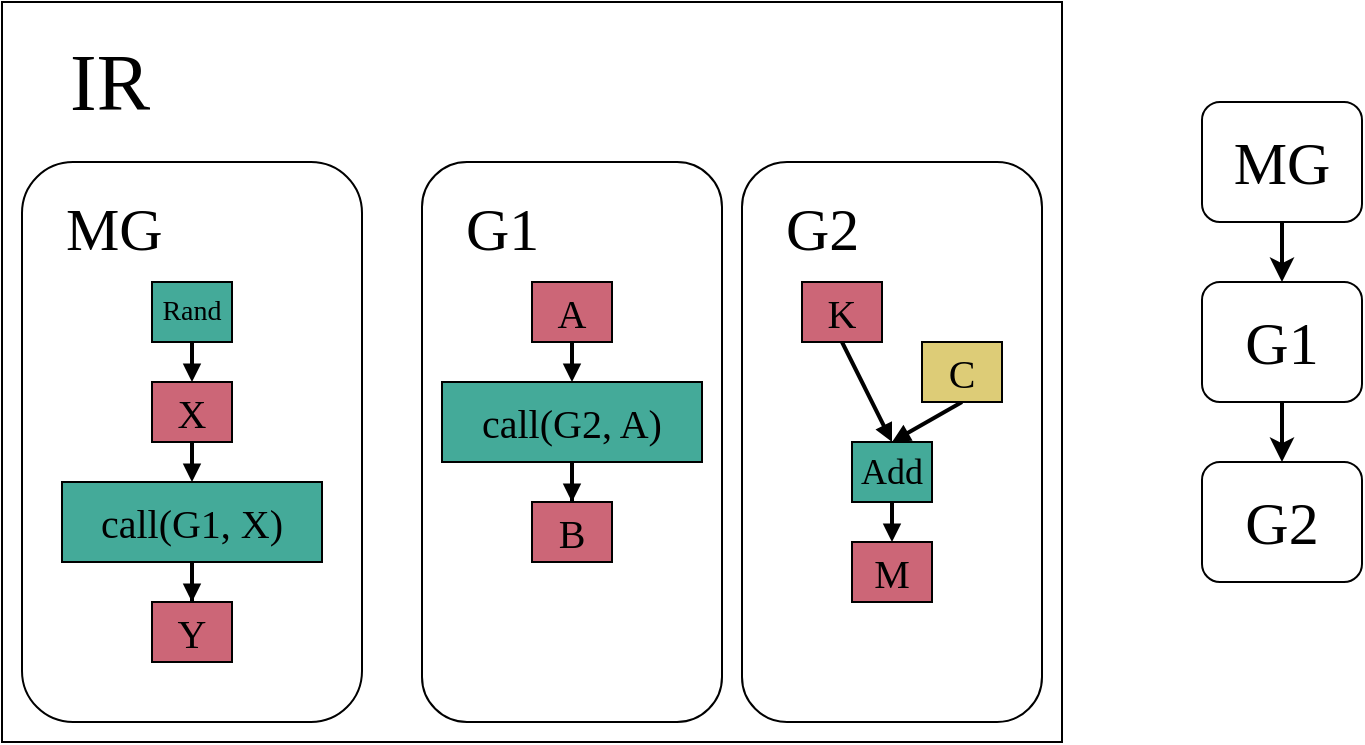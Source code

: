 <!-- @generated -->
<mxfile>
    <diagram id="WN-x4UFUezwjVK78y_tp" name="Page-1">
        <mxGraphModel dx="706" dy="492" grid="1" gridSize="10" guides="1" tooltips="1" connect="1" arrows="1" fold="1" page="1" pageScale="1" pageWidth="827" pageHeight="1169" math="0" shadow="0">
            <root>
                <mxCell id="0"/>
                <mxCell id="1" parent="0"/>
                <mxCell id="USTvRetl1LjrHLaNF0Dz-2" value="IR" style="rounded=0;whiteSpace=wrap;html=1;align=left;verticalAlign=top;fontSize=40;fontFamily=Verdana;spacingTop=10;spacingLeft=32;glass=0;fontColor=default;fillColor=#FFFFFF;" parent="1" vertex="1">
                    <mxGeometry x="30" y="50" width="530" height="370" as="geometry"/>
                </mxCell>
                <mxCell id="USTvRetl1LjrHLaNF0Dz-4" value="MG" style="rounded=1;whiteSpace=wrap;html=1;align=left;verticalAlign=top;fontSize=30;fontFamily=Verdana;spacingTop=9;spacingLeft=20;" parent="1" vertex="1">
                    <mxGeometry x="40" y="130" width="170" height="280" as="geometry"/>
                </mxCell>
                <mxCell id="USTvRetl1LjrHLaNF0Dz-26" value="" style="group" parent="1" vertex="1" connectable="0">
                    <mxGeometry x="400" y="130" width="150" height="280" as="geometry"/>
                </mxCell>
                <mxCell id="USTvRetl1LjrHLaNF0Dz-7" value="G2" style="rounded=1;whiteSpace=wrap;html=1;align=left;verticalAlign=top;fontSize=30;fontFamily=Verdana;spacingTop=9;spacingLeft=20;" parent="USTvRetl1LjrHLaNF0Dz-26" vertex="1">
                    <mxGeometry width="150" height="280" as="geometry"/>
                </mxCell>
                <mxCell id="Lj1kcJ15nHwfbVdAIqUV-26" value="K" style="rounded=0;whiteSpace=wrap;html=1;fontFamily=Verdana;fontSize=20;align=center;verticalAlign=middle;labelBackgroundColor=none;fillColor=#CC6677;" parent="USTvRetl1LjrHLaNF0Dz-26" vertex="1">
                    <mxGeometry x="30" y="60" width="40" height="30" as="geometry"/>
                </mxCell>
                <mxCell id="Lj1kcJ15nHwfbVdAIqUV-29" value="" style="endArrow=block;html=1;rounded=0;strokeWidth=2;endSize=4;endFill=1;exitX=0.5;exitY=1;exitDx=0;exitDy=0;entryX=0.5;entryY=0;entryDx=0;entryDy=0;" parent="USTvRetl1LjrHLaNF0Dz-26" source="Lj1kcJ15nHwfbVdAIqUV-26" target="Lj1kcJ15nHwfbVdAIqUV-33" edge="1">
                    <mxGeometry x="410" y="190" width="50" height="50" as="geometry">
                        <mxPoint x="210" y="480" as="sourcePoint"/>
                        <mxPoint x="75" y="110" as="targetPoint"/>
                    </mxGeometry>
                </mxCell>
                <mxCell id="Lj1kcJ15nHwfbVdAIqUV-33" value="Add" style="rounded=0;whiteSpace=wrap;html=1;fontFamily=Verdana;fontSize=18;align=center;verticalAlign=middle;labelBackgroundColor=none;fillColor=#44AA99;" parent="USTvRetl1LjrHLaNF0Dz-26" vertex="1">
                    <mxGeometry x="55" y="140" width="40" height="30" as="geometry"/>
                </mxCell>
                <mxCell id="Lj1kcJ15nHwfbVdAIqUV-35" value="" style="endArrow=block;html=1;rounded=0;strokeWidth=2;endSize=4;endFill=1;exitX=0.5;exitY=1;exitDx=0;exitDy=0;entryX=0.5;entryY=0;entryDx=0;entryDy=0;" parent="USTvRetl1LjrHLaNF0Dz-26" target="Lj1kcJ15nHwfbVdAIqUV-33" edge="1">
                    <mxGeometry x="170" y="90" width="50" height="50" as="geometry">
                        <mxPoint x="110" y="120.0" as="sourcePoint"/>
                        <mxPoint x="235" y="170" as="targetPoint"/>
                    </mxGeometry>
                </mxCell>
                <mxCell id="Lj1kcJ15nHwfbVdAIqUV-36" value="M" style="rounded=0;whiteSpace=wrap;html=1;fontFamily=Verdana;fontSize=20;align=center;verticalAlign=middle;labelBackgroundColor=none;fillColor=#CC6677;" parent="USTvRetl1LjrHLaNF0Dz-26" vertex="1">
                    <mxGeometry x="55" y="190" width="40" height="30" as="geometry"/>
                </mxCell>
                <mxCell id="Lj1kcJ15nHwfbVdAIqUV-37" value="" style="endArrow=block;html=1;rounded=0;strokeWidth=2;endSize=4;endFill=1;exitX=0.5;exitY=1;exitDx=0;exitDy=0;entryX=0.5;entryY=0;entryDx=0;entryDy=0;" parent="USTvRetl1LjrHLaNF0Dz-26" source="Lj1kcJ15nHwfbVdAIqUV-33" target="Lj1kcJ15nHwfbVdAIqUV-36" edge="1">
                    <mxGeometry x="-220" y="-30" width="50" height="50" as="geometry">
                        <mxPoint x="120" y="130" as="sourcePoint"/>
                        <mxPoint x="85" y="150" as="targetPoint"/>
                    </mxGeometry>
                </mxCell>
                <mxCell id="Lj1kcJ15nHwfbVdAIqUV-38" value="C" style="rounded=0;whiteSpace=wrap;html=1;fontFamily=Verdana;fontSize=20;align=center;verticalAlign=middle;labelBackgroundColor=none;fillColor=#DDCC77;" parent="USTvRetl1LjrHLaNF0Dz-26" vertex="1">
                    <mxGeometry x="90" y="90" width="40" height="30" as="geometry"/>
                </mxCell>
                <mxCell id="USTvRetl1LjrHLaNF0Dz-6" value="G1" style="rounded=1;whiteSpace=wrap;html=1;align=left;verticalAlign=top;fontSize=30;fontFamily=Verdana;spacingTop=9;spacingLeft=20;" parent="1" vertex="1">
                    <mxGeometry x="240" y="130" width="150" height="280" as="geometry"/>
                </mxCell>
                <mxCell id="Lj1kcJ15nHwfbVdAIqUV-15" value="" style="group" parent="1" vertex="1" connectable="0">
                    <mxGeometry x="60" y="190" width="130" height="190" as="geometry"/>
                </mxCell>
                <mxCell id="USTvRetl1LjrHLaNF0Dz-19" value="Rand" style="rounded=0;whiteSpace=wrap;html=1;fontFamily=Verdana;fontSize=14;align=center;verticalAlign=middle;labelBackgroundColor=none;fillColor=#44AA99;" parent="Lj1kcJ15nHwfbVdAIqUV-15" vertex="1">
                    <mxGeometry x="45" width="40" height="30" as="geometry"/>
                </mxCell>
                <mxCell id="USTvRetl1LjrHLaNF0Dz-21" value="X" style="rounded=0;whiteSpace=wrap;html=1;fontFamily=Verdana;fontSize=20;align=center;verticalAlign=middle;labelBackgroundColor=none;fillColor=#CC6677;" parent="Lj1kcJ15nHwfbVdAIqUV-15" vertex="1">
                    <mxGeometry x="45" y="50" width="40" height="30" as="geometry"/>
                </mxCell>
                <mxCell id="Lj1kcJ15nHwfbVdAIqUV-1" value="call(G1, X)" style="rounded=0;whiteSpace=wrap;html=1;fontFamily=Verdana;fontSize=20;align=center;verticalAlign=middle;labelBackgroundColor=none;fillColor=#44AA99;" parent="Lj1kcJ15nHwfbVdAIqUV-15" vertex="1">
                    <mxGeometry y="100" width="130" height="40" as="geometry"/>
                </mxCell>
                <mxCell id="Lj1kcJ15nHwfbVdAIqUV-4" value="" style="endArrow=block;html=1;rounded=0;exitX=0.5;exitY=1;exitDx=0;exitDy=0;entryX=0.5;entryY=0;entryDx=0;entryDy=0;strokeWidth=2;endSize=4;endFill=1;" parent="Lj1kcJ15nHwfbVdAIqUV-15" source="USTvRetl1LjrHLaNF0Dz-19" target="USTvRetl1LjrHLaNF0Dz-21" edge="1">
                    <mxGeometry width="50" height="50" relative="1" as="geometry">
                        <mxPoint x="250" y="190" as="sourcePoint"/>
                        <mxPoint x="330" y="210" as="targetPoint"/>
                    </mxGeometry>
                </mxCell>
                <mxCell id="Lj1kcJ15nHwfbVdAIqUV-5" value="" style="endArrow=block;html=1;rounded=0;strokeWidth=2;endSize=4;endFill=1;exitX=0.5;exitY=1;exitDx=0;exitDy=0;entryX=0.5;entryY=0;entryDx=0;entryDy=0;" parent="Lj1kcJ15nHwfbVdAIqUV-15" source="USTvRetl1LjrHLaNF0Dz-21" target="Lj1kcJ15nHwfbVdAIqUV-1" edge="1">
                    <mxGeometry width="50" height="50" relative="1" as="geometry">
                        <mxPoint x="200" y="420" as="sourcePoint"/>
                        <mxPoint x="300" y="450" as="targetPoint"/>
                    </mxGeometry>
                </mxCell>
                <mxCell id="Lj1kcJ15nHwfbVdAIqUV-6" value="Y" style="rounded=0;whiteSpace=wrap;html=1;fontFamily=Verdana;fontSize=20;align=center;verticalAlign=middle;labelBackgroundColor=none;fillColor=#CC6677;" parent="Lj1kcJ15nHwfbVdAIqUV-15" vertex="1">
                    <mxGeometry x="45" y="160" width="40" height="30" as="geometry"/>
                </mxCell>
                <mxCell id="Lj1kcJ15nHwfbVdAIqUV-10" value="" style="edgeStyle=orthogonalEdgeStyle;rounded=0;orthogonalLoop=1;jettySize=auto;html=1;endArrow=block;endFill=1;endSize=4;strokeWidth=2;" parent="Lj1kcJ15nHwfbVdAIqUV-15" source="Lj1kcJ15nHwfbVdAIqUV-1" target="Lj1kcJ15nHwfbVdAIqUV-6" edge="1">
                    <mxGeometry relative="1" as="geometry"/>
                </mxCell>
                <mxCell id="Lj1kcJ15nHwfbVdAIqUV-32" value="" style="group" parent="1" vertex="1" connectable="0">
                    <mxGeometry x="250" y="190" width="130" height="140" as="geometry"/>
                </mxCell>
                <mxCell id="Lj1kcJ15nHwfbVdAIqUV-18" value="A" style="rounded=0;whiteSpace=wrap;html=1;fontFamily=Verdana;fontSize=20;align=center;verticalAlign=middle;labelBackgroundColor=none;fillColor=#CC6677;" parent="Lj1kcJ15nHwfbVdAIqUV-32" vertex="1">
                    <mxGeometry x="45" width="40" height="30" as="geometry"/>
                </mxCell>
                <mxCell id="Lj1kcJ15nHwfbVdAIqUV-19" value="call(G2, A)" style="rounded=0;whiteSpace=wrap;html=1;fontFamily=Verdana;fontSize=20;align=center;verticalAlign=middle;labelBackgroundColor=none;fillColor=#44AA99;" parent="Lj1kcJ15nHwfbVdAIqUV-32" vertex="1">
                    <mxGeometry y="50" width="130" height="40" as="geometry"/>
                </mxCell>
                <mxCell id="Lj1kcJ15nHwfbVdAIqUV-21" value="" style="endArrow=block;html=1;rounded=0;strokeWidth=2;endSize=4;endFill=1;exitX=0.5;exitY=1;exitDx=0;exitDy=0;entryX=0.5;entryY=0;entryDx=0;entryDy=0;" parent="Lj1kcJ15nHwfbVdAIqUV-32" source="Lj1kcJ15nHwfbVdAIqUV-18" target="Lj1kcJ15nHwfbVdAIqUV-19" edge="1">
                    <mxGeometry y="-50" width="50" height="50" as="geometry">
                        <mxPoint x="200" y="370" as="sourcePoint"/>
                        <mxPoint x="300" y="400" as="targetPoint"/>
                    </mxGeometry>
                </mxCell>
                <mxCell id="Lj1kcJ15nHwfbVdAIqUV-22" value="B" style="rounded=0;whiteSpace=wrap;html=1;fontFamily=Verdana;fontSize=20;align=center;verticalAlign=middle;labelBackgroundColor=none;fillColor=#CC6677;" parent="Lj1kcJ15nHwfbVdAIqUV-32" vertex="1">
                    <mxGeometry x="45" y="110" width="40" height="30" as="geometry"/>
                </mxCell>
                <mxCell id="Lj1kcJ15nHwfbVdAIqUV-23" value="" style="edgeStyle=orthogonalEdgeStyle;rounded=0;orthogonalLoop=1;jettySize=auto;html=1;endArrow=block;endFill=1;endSize=4;strokeWidth=2;" parent="Lj1kcJ15nHwfbVdAIqUV-32" source="Lj1kcJ15nHwfbVdAIqUV-19" target="Lj1kcJ15nHwfbVdAIqUV-22" edge="1">
                    <mxGeometry y="-50" as="geometry"/>
                </mxCell>
                <mxCell id="69N0vSkbImYj2Wj8r2e3-1" value="MG" style="rounded=1;whiteSpace=wrap;html=1;align=center;verticalAlign=middle;fontSize=30;fontFamily=Verdana;spacingTop=0;spacingLeft=0;" parent="1" vertex="1">
                    <mxGeometry x="630" y="100" width="80" height="60" as="geometry"/>
                </mxCell>
                <mxCell id="69N0vSkbImYj2Wj8r2e3-2" value="G1" style="rounded=1;whiteSpace=wrap;html=1;align=center;verticalAlign=middle;fontSize=30;fontFamily=Verdana;spacingTop=0;spacingLeft=0;" parent="1" vertex="1">
                    <mxGeometry x="630" y="190" width="80" height="60" as="geometry"/>
                </mxCell>
                <mxCell id="69N0vSkbImYj2Wj8r2e3-3" value="G2" style="rounded=1;whiteSpace=wrap;html=1;align=center;verticalAlign=middle;fontSize=30;fontFamily=Verdana;spacingTop=0;spacingLeft=0;" parent="1" vertex="1">
                    <mxGeometry x="630" y="280" width="80" height="60" as="geometry"/>
                </mxCell>
                <mxCell id="69N0vSkbImYj2Wj8r2e3-4" value="" style="endArrow=classic;html=1;rounded=0;exitX=0.5;exitY=1;exitDx=0;exitDy=0;entryX=0.5;entryY=0;entryDx=0;entryDy=0;strokeWidth=2;" parent="1" source="69N0vSkbImYj2Wj8r2e3-1" target="69N0vSkbImYj2Wj8r2e3-2" edge="1">
                    <mxGeometry width="50" height="50" relative="1" as="geometry">
                        <mxPoint x="780" y="530" as="sourcePoint"/>
                        <mxPoint x="830" y="480" as="targetPoint"/>
                    </mxGeometry>
                </mxCell>
                <mxCell id="69N0vSkbImYj2Wj8r2e3-5" value="" style="endArrow=classic;html=1;rounded=0;exitX=0.5;exitY=1;exitDx=0;exitDy=0;entryX=0.5;entryY=0;entryDx=0;entryDy=0;strokeWidth=2;" parent="1" source="69N0vSkbImYj2Wj8r2e3-2" target="69N0vSkbImYj2Wj8r2e3-3" edge="1">
                    <mxGeometry width="50" height="50" relative="1" as="geometry">
                        <mxPoint x="680" y="170" as="sourcePoint"/>
                        <mxPoint x="680" y="200" as="targetPoint"/>
                    </mxGeometry>
                </mxCell>
            </root>
        </mxGraphModel>
    </diagram>
</mxfile>